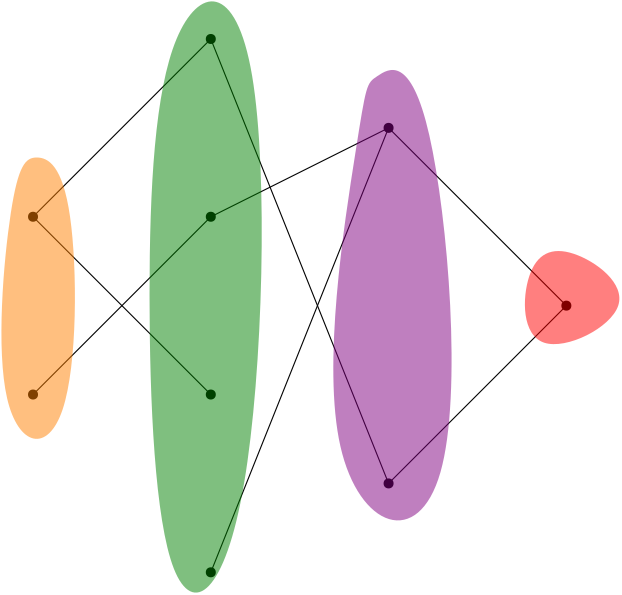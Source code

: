 <?xml version="1.0"?>
<!DOCTYPE ipe SYSTEM "ipe.dtd">
<ipe version="70218" creator="Ipe 7.2.26">
<info created="D:20230405142817" modified="D:20230405163613"/>
<ipestyle name="basic">
<symbol name="arrow/arc(spx)">
<path stroke="sym-stroke" fill="sym-stroke" pen="sym-pen">
0 0 m
-1 0.333 l
-1 -0.333 l
h
</path>
</symbol>
<symbol name="arrow/farc(spx)">
<path stroke="sym-stroke" fill="white" pen="sym-pen">
0 0 m
-1 0.333 l
-1 -0.333 l
h
</path>
</symbol>
<symbol name="arrow/ptarc(spx)">
<path stroke="sym-stroke" fill="sym-stroke" pen="sym-pen">
0 0 m
-1 0.333 l
-0.8 0 l
-1 -0.333 l
h
</path>
</symbol>
<symbol name="arrow/fptarc(spx)">
<path stroke="sym-stroke" fill="white" pen="sym-pen">
0 0 m
-1 0.333 l
-0.8 0 l
-1 -0.333 l
h
</path>
</symbol>
<symbol name="mark/circle(sx)" transformations="translations">
<path fill="sym-stroke">
0.6 0 0 0.6 0 0 e
0.4 0 0 0.4 0 0 e
</path>
</symbol>
<symbol name="mark/disk(sx)" transformations="translations">
<path fill="sym-stroke">
0.6 0 0 0.6 0 0 e
</path>
</symbol>
<symbol name="mark/fdisk(sfx)" transformations="translations">
<group>
<path fill="sym-fill">
0.5 0 0 0.5 0 0 e
</path>
<path fill="sym-stroke" fillrule="eofill">
0.6 0 0 0.6 0 0 e
0.4 0 0 0.4 0 0 e
</path>
</group>
</symbol>
<symbol name="mark/box(sx)" transformations="translations">
<path fill="sym-stroke" fillrule="eofill">
-0.6 -0.6 m
0.6 -0.6 l
0.6 0.6 l
-0.6 0.6 l
h
-0.4 -0.4 m
0.4 -0.4 l
0.4 0.4 l
-0.4 0.4 l
h
</path>
</symbol>
<symbol name="mark/square(sx)" transformations="translations">
<path fill="sym-stroke">
-0.6 -0.6 m
0.6 -0.6 l
0.6 0.6 l
-0.6 0.6 l
h
</path>
</symbol>
<symbol name="mark/fsquare(sfx)" transformations="translations">
<group>
<path fill="sym-fill">
-0.5 -0.5 m
0.5 -0.5 l
0.5 0.5 l
-0.5 0.5 l
h
</path>
<path fill="sym-stroke" fillrule="eofill">
-0.6 -0.6 m
0.6 -0.6 l
0.6 0.6 l
-0.6 0.6 l
h
-0.4 -0.4 m
0.4 -0.4 l
0.4 0.4 l
-0.4 0.4 l
h
</path>
</group>
</symbol>
<symbol name="mark/cross(sx)" transformations="translations">
<group>
<path fill="sym-stroke">
-0.43 -0.57 m
0.57 0.43 l
0.43 0.57 l
-0.57 -0.43 l
h
</path>
<path fill="sym-stroke">
-0.43 0.57 m
0.57 -0.43 l
0.43 -0.57 l
-0.57 0.43 l
h
</path>
</group>
</symbol>
<symbol name="arrow/fnormal(spx)">
<path stroke="sym-stroke" fill="white" pen="sym-pen">
0 0 m
-1 0.333 l
-1 -0.333 l
h
</path>
</symbol>
<symbol name="arrow/pointed(spx)">
<path stroke="sym-stroke" fill="sym-stroke" pen="sym-pen">
0 0 m
-1 0.333 l
-0.8 0 l
-1 -0.333 l
h
</path>
</symbol>
<symbol name="arrow/fpointed(spx)">
<path stroke="sym-stroke" fill="white" pen="sym-pen">
0 0 m
-1 0.333 l
-0.8 0 l
-1 -0.333 l
h
</path>
</symbol>
<symbol name="arrow/linear(spx)">
<path stroke="sym-stroke" pen="sym-pen">
-1 0.333 m
0 0 l
-1 -0.333 l
</path>
</symbol>
<symbol name="arrow/fdouble(spx)">
<path stroke="sym-stroke" fill="white" pen="sym-pen">
0 0 m
-1 0.333 l
-1 -0.333 l
h
-1 0 m
-2 0.333 l
-2 -0.333 l
h
</path>
</symbol>
<symbol name="arrow/double(spx)">
<path stroke="sym-stroke" fill="sym-stroke" pen="sym-pen">
0 0 m
-1 0.333 l
-1 -0.333 l
h
-1 0 m
-2 0.333 l
-2 -0.333 l
h
</path>
</symbol>
<symbol name="arrow/mid-normal(spx)">
<path stroke="sym-stroke" fill="sym-stroke" pen="sym-pen">
0.5 0 m
-0.5 0.333 l
-0.5 -0.333 l
h
</path>
</symbol>
<symbol name="arrow/mid-fnormal(spx)">
<path stroke="sym-stroke" fill="white" pen="sym-pen">
0.5 0 m
-0.5 0.333 l
-0.5 -0.333 l
h
</path>
</symbol>
<symbol name="arrow/mid-pointed(spx)">
<path stroke="sym-stroke" fill="sym-stroke" pen="sym-pen">
0.5 0 m
-0.5 0.333 l
-0.3 0 l
-0.5 -0.333 l
h
</path>
</symbol>
<symbol name="arrow/mid-fpointed(spx)">
<path stroke="sym-stroke" fill="white" pen="sym-pen">
0.5 0 m
-0.5 0.333 l
-0.3 0 l
-0.5 -0.333 l
h
</path>
</symbol>
<symbol name="arrow/mid-double(spx)">
<path stroke="sym-stroke" fill="sym-stroke" pen="sym-pen">
1 0 m
0 0.333 l
0 -0.333 l
h
0 0 m
-1 0.333 l
-1 -0.333 l
h
</path>
</symbol>
<symbol name="arrow/mid-fdouble(spx)">
<path stroke="sym-stroke" fill="white" pen="sym-pen">
1 0 m
0 0.333 l
0 -0.333 l
h
0 0 m
-1 0.333 l
-1 -0.333 l
h
</path>
</symbol>
<anglesize name="22.5 deg" value="22.5"/>
<anglesize name="30 deg" value="30"/>
<anglesize name="45 deg" value="45"/>
<anglesize name="60 deg" value="60"/>
<anglesize name="90 deg" value="90"/>
<arrowsize name="large" value="10"/>
<arrowsize name="small" value="5"/>
<arrowsize name="tiny" value="3"/>
<color name="blue" value="0 0 1"/>
<color name="brown" value="0.647 0.165 0.165"/>
<color name="darkblue" value="0 0 0.545"/>
<color name="darkcyan" value="0 0.545 0.545"/>
<color name="darkgray" value="0.663"/>
<color name="darkgreen" value="0 0.392 0"/>
<color name="darkmagenta" value="0.545 0 0.545"/>
<color name="darkorange" value="1 0.549 0"/>
<color name="darkred" value="0.545 0 0"/>
<color name="gold" value="1 0.843 0"/>
<color name="gray" value="0.745"/>
<color name="green" value="0 1 0"/>
<color name="lightblue" value="0.678 0.847 0.902"/>
<color name="lightcyan" value="0.878 1 1"/>
<color name="lightgray" value="0.827"/>
<color name="lightgreen" value="0.565 0.933 0.565"/>
<color name="lightyellow" value="1 1 0.878"/>
<color name="navy" value="0 0 0.502"/>
<color name="orange" value="1 0.647 0"/>
<color name="pink" value="1 0.753 0.796"/>
<color name="purple" value="0.627 0.125 0.941"/>
<color name="red" value="1 0 0"/>
<color name="seagreen" value="0.18 0.545 0.341"/>
<color name="turquoise" value="0.251 0.878 0.816"/>
<color name="violet" value="0.933 0.51 0.933"/>
<color name="yellow" value="1 1 0"/>
<dashstyle name="dash dot dotted" value="[4 2 1 2 1 2] 0"/>
<dashstyle name="dash dotted" value="[4 2 1 2] 0"/>
<dashstyle name="dashed" value="[4] 0"/>
<dashstyle name="dotted" value="[1 3] 0"/>
<gridsize name="10 pts (~3.5 mm)" value="10"/>
<gridsize name="14 pts (~5 mm)" value="14"/>
<gridsize name="16 pts (~6 mm)" value="16"/>
<gridsize name="20 pts (~7 mm)" value="20"/>
<gridsize name="28 pts (~10 mm)" value="28"/>
<gridsize name="32 pts (~12 mm)" value="32"/>
<gridsize name="4 pts" value="4"/>
<gridsize name="56 pts (~20 mm)" value="56"/>
<gridsize name="8 pts (~3 mm)" value="8"/>
<opacity name="10%" value="0.1"/>
<opacity name="30%" value="0.3"/>
<opacity name="50%" value="0.5"/>
<opacity name="75%" value="0.75"/>
<pen name="fat" value="1.2"/>
<pen name="heavier" value="0.8"/>
<pen name="ultrafat" value="2"/>
<symbolsize name="large" value="5"/>
<symbolsize name="small" value="2"/>
<symbolsize name="tiny" value="1.1"/>
<textsize name="Huge" value="\Huge"/>
<textsize name="LARGE" value="\LARGE"/>
<textsize name="Large" value="\Large"/>
<textsize name="footnote" value="\footnotesize"/>
<textsize name="huge" value="\huge"/>
<textsize name="large" value="\large"/>
<textsize name="script" value="\scriptsize"/>
<textsize name="small" value="\small"/>
<textsize name="tiny" value="\tiny"/>
<textstyle name="center" begin="\begin{center}" end="\end{center}"/>
<textstyle name="item" begin="\begin{itemize}\item{}" end="\end{itemize}"/>
<textstyle name="itemize" begin="\begin{itemize}" end="\end{itemize}"/>
<tiling name="falling" angle="-60" step="4" width="1"/>
<tiling name="rising" angle="30" step="4" width="1"/>
</ipestyle>
<page>
<layer name="partition_G"/>
<layer name="partition_H"/>
<layer name="partition_P"/>
<layer name="partition_bad1"/>
<layer name="partition_bad2"/>
<layer name="layering"/>
<layer name="path_partition"/>
<view layers="layering path_partition" active="path_partition"/>
<use layer="partition_G" matrix="0 1 -1 0 864 512" name="mark/disk(sx)" pos="128 768" size="normal" stroke="black"/>
<use matrix="0 1 -1 0 864 512" name="mark/disk(sx)" pos="192 768" size="normal" stroke="black"/>
<use matrix="0 1 -1 0 864 512" name="mark/disk(sx)" pos="128 704" size="normal" stroke="black"/>
<use matrix="0 1 -1 0 864 512" name="mark/disk(sx)" pos="128 640" size="normal" stroke="black"/>
<use matrix="0 1 -1 0 864 512" name="mark/disk(sx)" pos="192 640" size="normal" stroke="black"/>
<path matrix="0 1 -1 0 864 512" stroke="black">
128 768 m
192 768 l
</path>
<path matrix="0 1 -1 0 864 512" stroke="black">
192 768 m
128 704 l
</path>
<path matrix="0 1 -1 0 864 512" stroke="black">
128 704 m
192 640 l
</path>
<path matrix="0 1 -1 0 864 512" stroke="black">
128 768 m
128 704 l
</path>
<path matrix="0 1 -1 0 864 512" stroke="black">
128 704 m
128 640 l
</path>
<path matrix="0 1 -1 0 864 512" stroke="black">
128 640 m
192 640 l
</path>
<path matrix="0 1 -1 0 864 512" stroke="black">
192 640 m
192 768 l
</path>
<use layer="partition_H" matrix="0 1 -1 0 1024 400" name="mark/disk(sx)" pos="272 720" size="large" stroke="1 0.502 0"/>
<use matrix="0 1 -1 0 1024 400" name="mark/disk(sx)" pos="272 624" size="large" stroke="0 0.502 0"/>
<path layer="partition_P" matrix="0.0275486 0.99962 -0.99962 0.0275486 830.895 489.444" fill="1 0.502 0" opacity="50%" stroke-opacity="opaque">
112 744
112 656
152 648
240 760
128 752 u
</path>
<path matrix="0.0275486 0.99962 -0.99962 0.0275486 830.895 489.444" fill="0 0.502 0" opacity="50%" stroke-opacity="opaque">
120 624
120 592
224 592
200 624
168 624 u
</path>
<path layer="partition_H" matrix="0 1 -1 0 1024 400" stroke="0" opacity="50%" stroke-opacity="opaque">
272 720 m
272 624 l
</path>
<use layer="partition_bad1" matrix="0 1 -1 0 864 512" name="mark/disk(sx)" pos="128 768" size="normal" stroke="black"/>
<use matrix="0 1 -1 0 864 512" name="mark/disk(sx)" pos="192 768" size="normal" stroke="black"/>
<use matrix="0 1 -1 0 864 512" name="mark/disk(sx)" pos="128 704" size="normal" stroke="black"/>
<use matrix="0 1 -1 0 864 512" name="mark/disk(sx)" pos="128 640" size="normal" stroke="black"/>
<use matrix="0 1 -1 0 864 512" name="mark/disk(sx)" pos="192 640" size="normal" stroke="black"/>
<path matrix="0 1 -1 0 864 512" stroke="black">
128 768 m
192 768 l
</path>
<path matrix="0 1 -1 0 864 512" stroke="black">
192 768 m
128 704 l
</path>
<path matrix="0 1 -1 0 864 512" stroke="black">
128 704 m
192 640 l
</path>
<path matrix="0 1 -1 0 864 512" stroke="black">
128 768 m
128 704 l
</path>
<path matrix="0 1 -1 0 864 512" stroke="black">
128 704 m
128 640 l
</path>
<path matrix="0 1 -1 0 864 512" stroke="black">
128 640 m
192 640 l
</path>
<path matrix="0 1 -1 0 864 512" stroke="black">
192 640 m
192 768 l
</path>
<use matrix="0 1 -1 0 1024 400" name="mark/disk(sx)" pos="272 720" size="large" stroke="1 0.502 0"/>
<use matrix="0 1 -1 0 1024 400" name="mark/disk(sx)" pos="272 624" size="large" stroke="0 0.502 0"/>
<path matrix="0.0275486 0.99962 -0.99962 0.0275486 830.895 489.444" fill="1 0.502 0" opacity="50%" stroke-opacity="opaque">
112 744
112 656
152 648
240 760
128 752 u
</path>
<path matrix="0 1 -1 0 1024 400" stroke="0" opacity="50%" stroke-opacity="opaque">
272 720 m
272 624 l
</path>
<path fill="0 0.502 0" opacity="50%" stroke-opacity="opaque">
224 720
136 640
160 608
264 624
240 720 u
</path>
<use layer="partition_bad2" matrix="0 1 -1 0 864 512" name="mark/disk(sx)" pos="128 768" size="normal" stroke="black"/>
<use matrix="0 1 -1 0 864 512" name="mark/disk(sx)" pos="192 768" size="normal" stroke="black"/>
<use matrix="0 1 -1 0 864 512" name="mark/disk(sx)" pos="128 704" size="normal" stroke="black"/>
<use matrix="0 1 -1 0 864 512" name="mark/disk(sx)" pos="128 640" size="normal" stroke="black"/>
<use matrix="0 1 -1 0 864 512" name="mark/disk(sx)" pos="192 640" size="normal" stroke="black"/>
<path matrix="0 1 -1 0 864 512" stroke="black">
128 768 m
192 768 l
</path>
<path matrix="0 1 -1 0 864 512" stroke="black">
192 768 m
128 704 l
</path>
<path matrix="0 1 -1 0 864 512" stroke="black">
128 704 m
192 640 l
</path>
<path matrix="0 1 -1 0 864 512" stroke="black">
128 768 m
128 704 l
</path>
<path matrix="0 1 -1 0 864 512" stroke="black">
128 704 m
128 640 l
</path>
<path matrix="0 1 -1 0 864 512" stroke="black">
128 640 m
192 640 l
</path>
<path matrix="0 1 -1 0 864 512" stroke="black">
192 640 m
192 768 l
</path>
<use matrix="0 1 -1 0 1024 400" name="mark/disk(sx)" pos="272 720" size="large" stroke="1 0.502 0"/>
<use matrix="0 1 -1 0 1024 400" name="mark/disk(sx)" pos="272 624" size="large" stroke="0 0.502 0"/>
<path matrix="0.0275486 0.99962 -0.99962 0.0275486 830.895 489.444" fill="1 0.502 0" opacity="50%" stroke-opacity="opaque">
112 744
112 656
152 648
240 760
128 752 u
</path>
<path matrix="0.0275486 0.99962 -0.99962 0.0275486 830.895 489.444" fill="0 0.502 0" opacity="50%" stroke-opacity="opaque">
120 624
120 592
224 592
200 624
168 624 u
</path>
<use layer="layering" matrix="1 0 0 1 -64 0" name="mark/disk(sx)" pos="128 704" size="normal"/>
<use matrix="1 0 0 1 -64 0" name="mark/disk(sx)" pos="128 640" size="normal"/>
<use matrix="1 0 0 1 -64 0" name="mark/disk(sx)" pos="192 768" size="normal"/>
<use matrix="1 0 0 1 -64 0" name="mark/disk(sx)" pos="192 704" size="normal"/>
<use matrix="1 0 0 1 -64 0" name="mark/disk(sx)" pos="192 640" size="normal"/>
<use matrix="1 0 0 1 -64 0" name="mark/disk(sx)" pos="192 576" size="normal"/>
<use matrix="1 0 0 1 -64 0" name="mark/disk(sx)" pos="256 736" size="normal"/>
<use matrix="1 0 0 1 -64 0" name="mark/disk(sx)" pos="256 608" size="normal"/>
<use matrix="1 0 0 1 -64 0" name="mark/disk(sx)" pos="320 672" size="normal"/>
<path matrix="1 0 0 1 -64 0" stroke="0" opacity="50%" stroke-opacity="opaque">
128 704 m
192 768 l
</path>
<path matrix="1 0 0 1 -64 0" stroke="0" opacity="50%" stroke-opacity="opaque">
128 704 m
192 640 l
</path>
<path matrix="1 0 0 1 -64 0" stroke="0" opacity="50%" stroke-opacity="opaque">
128 640 m
192 704 l
</path>
<path matrix="1 0 0 1 -64 0" stroke="0" opacity="50%" stroke-opacity="opaque">
192 704 m
256 736 l
</path>
<path matrix="1 0 0 1 -64 0" stroke="0" opacity="50%" stroke-opacity="opaque">
256 736 m
192 576 l
</path>
<path matrix="1 0 0 1 -64 0" stroke="0" opacity="50%" stroke-opacity="opaque">
192 768 m
256 608 l
</path>
<path matrix="1 0 0 1 -64 0" stroke="0" opacity="50%" stroke-opacity="opaque">
256 608 m
320 672 l
</path>
<path matrix="1 0 0 1 -64 0" stroke="0" opacity="50%" stroke-opacity="opaque">
320 672 m
256 736 l
</path>
<path fill="1 0.502 0" opacity="50%" stroke-opacity="opaque">
56 720
48 624
80 616
80 720
64 728 u
</path>
<path matrix="0.729167 0 0 1 34 0" fill="0 0.502 0" opacity="50%" stroke-opacity="opaque">
104 784
96 680
104 552
152 576
160 792 u
</path>
<path fill="0.502 0 0.502" opacity="50%" stroke-opacity="opaque">
184 752
160 600
224 576
208 768
184 752 u
</path>
<path fill="1 0 0" opacity="50%" stroke-opacity="opaque">
240 688
240 648
288 672
256 696 u
</path>
</page>
</ipe>
